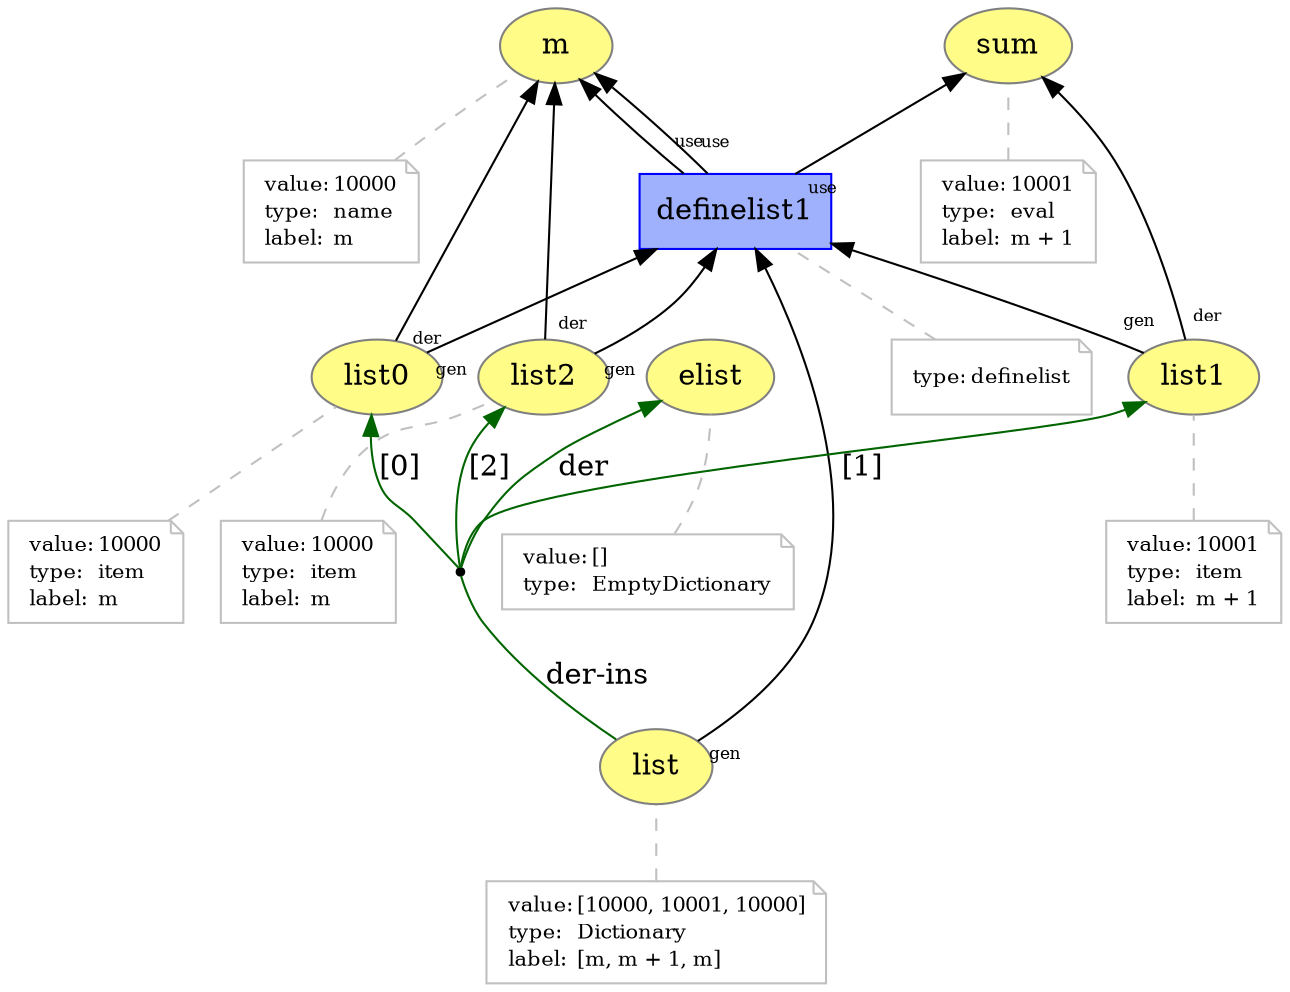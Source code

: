 digraph "PROV" { size="16,12"; rankdir="BT";
"http://example.org/m" [fillcolor="#FFFC87",color="#808080",style="filled",label="m",URL="http://example.org/m"]
"-attrs0" [color="gray",shape="note",fontsize="10",fontcolor="black",label=<<TABLE cellpadding="0" border="0">
	<TR>
	    <TD align="left">value:</TD>
	    <TD align="left">10000</TD>
	</TR>
	<TR>
	    <TD align="left">type:</TD>
	    <TD align="left">name</TD>
	</TR>
	<TR>
	    <TD align="left">label:</TD>
	    <TD align="left">m</TD>
	</TR>
</TABLE>>]
"-attrs0" -> "http://example.org/m" [color="gray",style="dashed",arrowhead="none"]
"http://example.org/sum" [fillcolor="#FFFC87",color="#808080",style="filled",label="sum",URL="http://example.org/sum"]
"-attrs1" [color="gray",shape="note",fontsize="10",fontcolor="black",label=<<TABLE cellpadding="0" border="0">
	<TR>
	    <TD align="left">value:</TD>
	    <TD align="left">10001</TD>
	</TR>
	<TR>
	    <TD align="left">type:</TD>
	    <TD align="left">eval</TD>
	</TR>
	<TR>
	    <TD align="left">label:</TD>
	    <TD align="left">m + 1</TD>
	</TR>
</TABLE>>]
"-attrs1" -> "http://example.org/sum" [color="gray",style="dashed",arrowhead="none"]
"http://example.org/elist" [fillcolor="#FFFC87",color="#808080",style="filled",label="elist",URL="http://example.org/elist"]
"-attrs2" [color="gray",shape="note",fontsize="10",fontcolor="black",label=<<TABLE cellpadding="0" border="0">
	<TR>
	    <TD align="left">value:</TD>
	    <TD align="left">[]</TD>
	</TR>
	<TR>
	    <TD align="left">type:</TD>
	    <TD align="left">EmptyDictionary</TD>
	</TR>
</TABLE>>]
"-attrs2" -> "http://example.org/elist" [color="gray",style="dashed",arrowhead="none"]
"http://example.org/list" [fillcolor="#FFFC87",color="#808080",style="filled",label="list",URL="http://example.org/list"]
"-attrs3" [color="gray",shape="note",fontsize="10",fontcolor="black",label=<<TABLE cellpadding="0" border="0">
	<TR>
	    <TD align="left">value:</TD>
	    <TD align="left">[10000, 10001, 10000]</TD>
	</TR>
	<TR>
	    <TD align="left">type:</TD>
	    <TD align="left">Dictionary</TD>
	</TR>
	<TR>
	    <TD align="left">label:</TD>
	    <TD align="left">[m, m + 1, m]</TD>
	</TR>
</TABLE>>]
"-attrs3" -> "http://example.org/list" [color="gray",style="dashed",arrowhead="none"]
"http://example.org/list0" [fillcolor="#FFFC87",color="#808080",style="filled",label="list0",URL="http://example.org/list0"]
"-attrs4" [color="gray",shape="note",fontsize="10",fontcolor="black",label=<<TABLE cellpadding="0" border="0">
	<TR>
	    <TD align="left">value:</TD>
	    <TD align="left">10000</TD>
	</TR>
	<TR>
	    <TD align="left">type:</TD>
	    <TD align="left">item</TD>
	</TR>
	<TR>
	    <TD align="left">label:</TD>
	    <TD align="left">m</TD>
	</TR>
</TABLE>>]
"-attrs4" -> "http://example.org/list0" [color="gray",style="dashed",arrowhead="none"]
"http://example.org/list1" [fillcolor="#FFFC87",color="#808080",style="filled",label="list1",URL="http://example.org/list1"]
"-attrs5" [color="gray",shape="note",fontsize="10",fontcolor="black",label=<<TABLE cellpadding="0" border="0">
	<TR>
	    <TD align="left">value:</TD>
	    <TD align="left">10001</TD>
	</TR>
	<TR>
	    <TD align="left">type:</TD>
	    <TD align="left">item</TD>
	</TR>
	<TR>
	    <TD align="left">label:</TD>
	    <TD align="left">m + 1</TD>
	</TR>
</TABLE>>]
"-attrs5" -> "http://example.org/list1" [color="gray",style="dashed",arrowhead="none"]
"http://example.org/list2" [fillcolor="#FFFC87",color="#808080",style="filled",label="list2",URL="http://example.org/list2"]
"-attrs6" [color="gray",shape="note",fontsize="10",fontcolor="black",label=<<TABLE cellpadding="0" border="0">
	<TR>
	    <TD align="left">value:</TD>
	    <TD align="left">10000</TD>
	</TR>
	<TR>
	    <TD align="left">type:</TD>
	    <TD align="left">item</TD>
	</TR>
	<TR>
	    <TD align="left">label:</TD>
	    <TD align="left">m</TD>
	</TR>
</TABLE>>]
"-attrs6" -> "http://example.org/list2" [color="gray",style="dashed",arrowhead="none"]
"bn0" [shape="point",label=""]
"http://example.org/list" -> "bn0" [labelfontsize="8",labeldistance="1.5",color="darkgreen",labelangle="60.0",rotation="20",label="der-ins",arrowhead="none"]
"bn0" -> "http://example.org/elist" [labelfontsize="8",labeldistance="1.5",color="darkgreen",labelangle="60.0",rotation="20",label="der"]
"bn0" -> "http://example.org/list0" [labelfontsize="8",labeldistance="1.5",color="darkgreen",labelangle="60.0",rotation="20",label="[0]"]
"bn0" -> "http://example.org/list1" [labelfontsize="8",labeldistance="1.5",color="darkgreen",labelangle="60.0",rotation="20",label="[1]"]
"bn0" -> "http://example.org/list2" [labelfontsize="8",labeldistance="1.5",color="darkgreen",labelangle="60.0",rotation="20",label="[2]"]
"http://example.org/definelist1" [fillcolor="#9FB1FC",color="#0000FF",shape="polygon",sides="4",style="filled",label="definelist1",URL="http://example.org/definelist1"]
"-attrs7" [color="gray",shape="note",fontsize="10",fontcolor="black",label=<<TABLE cellpadding="0" border="0">
	<TR>
	    <TD align="left">type:</TD>
	    <TD align="left">definelist</TD>
	</TR>
</TABLE>>]
"-attrs7" -> "http://example.org/definelist1" [color="gray",style="dashed",arrowhead="none"]
"http://example.org/definelist1" -> "http://example.org/m" [labelfontsize="8",labeldistance="1.5",labelangle="60.0",rotation="20",taillabel="use"]
"http://example.org/list0" -> "http://example.org/definelist1" [labelfontsize="8",labeldistance="1.5",labelangle="60.0",rotation="20",taillabel="gen"]
"http://example.org/list0" -> "http://example.org/m" [labelfontsize="8",labeldistance="1.5",labelangle="60.0",rotation="20",taillabel="der"]
"http://example.org/definelist1" -> "http://example.org/sum" [labelfontsize="8",labeldistance="1.5",labelangle="60.0",rotation="20",taillabel="use"]
"http://example.org/list1" -> "http://example.org/definelist1" [labelfontsize="8",labeldistance="1.5",labelangle="60.0",rotation="20",taillabel="gen"]
"http://example.org/list1" -> "http://example.org/sum" [labelfontsize="8",labeldistance="1.5",labelangle="60.0",rotation="20",taillabel="der"]
"http://example.org/definelist1" -> "http://example.org/m" [labelfontsize="8",labeldistance="1.5",labelangle="60.0",rotation="20",taillabel="use"]
"http://example.org/list2" -> "http://example.org/definelist1" [labelfontsize="8",labeldistance="1.5",labelangle="60.0",rotation="20",taillabel="gen"]
"http://example.org/list2" -> "http://example.org/m" [labelfontsize="8",labeldistance="1.5",labelangle="60.0",rotation="20",taillabel="der"]
"http://example.org/list" -> "http://example.org/definelist1" [labelfontsize="8",labeldistance="1.5",labelangle="60.0",rotation="20",taillabel="gen"]
}